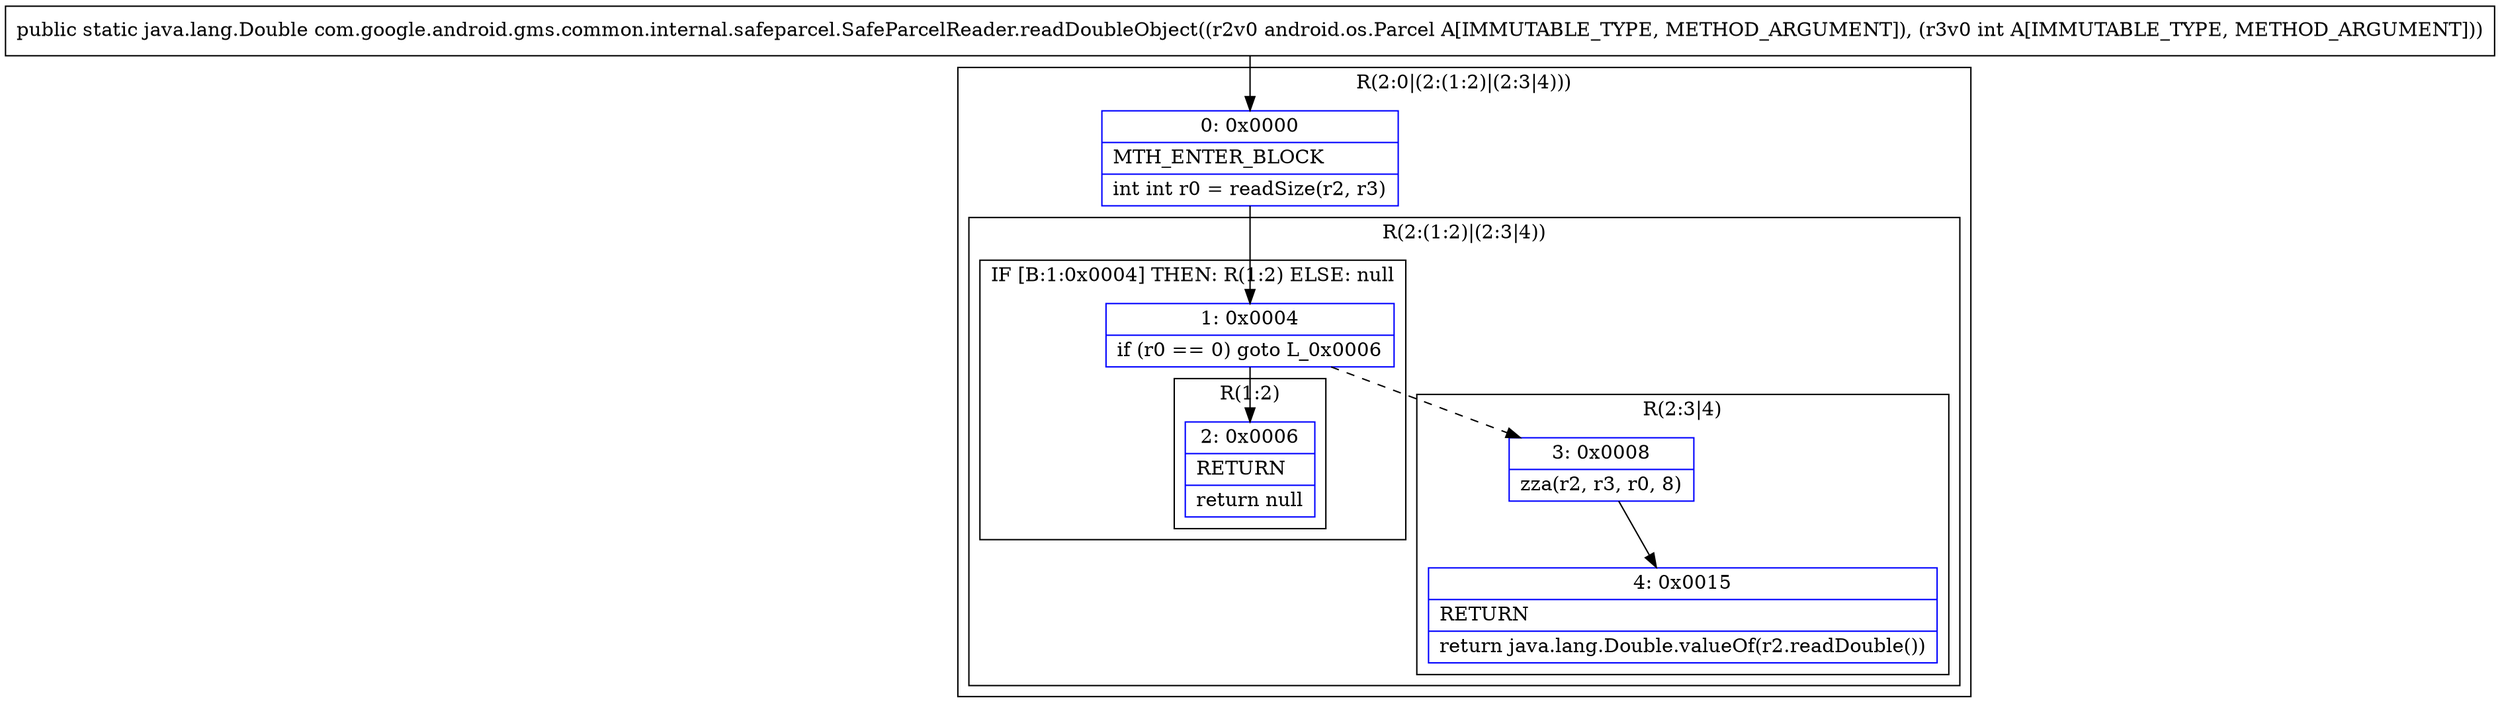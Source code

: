 digraph "CFG forcom.google.android.gms.common.internal.safeparcel.SafeParcelReader.readDoubleObject(Landroid\/os\/Parcel;I)Ljava\/lang\/Double;" {
subgraph cluster_Region_1637412577 {
label = "R(2:0|(2:(1:2)|(2:3|4)))";
node [shape=record,color=blue];
Node_0 [shape=record,label="{0\:\ 0x0000|MTH_ENTER_BLOCK\l|int int r0 = readSize(r2, r3)\l}"];
subgraph cluster_Region_52696476 {
label = "R(2:(1:2)|(2:3|4))";
node [shape=record,color=blue];
subgraph cluster_IfRegion_1559241905 {
label = "IF [B:1:0x0004] THEN: R(1:2) ELSE: null";
node [shape=record,color=blue];
Node_1 [shape=record,label="{1\:\ 0x0004|if (r0 == 0) goto L_0x0006\l}"];
subgraph cluster_Region_1248768067 {
label = "R(1:2)";
node [shape=record,color=blue];
Node_2 [shape=record,label="{2\:\ 0x0006|RETURN\l|return null\l}"];
}
}
subgraph cluster_Region_572547688 {
label = "R(2:3|4)";
node [shape=record,color=blue];
Node_3 [shape=record,label="{3\:\ 0x0008|zza(r2, r3, r0, 8)\l}"];
Node_4 [shape=record,label="{4\:\ 0x0015|RETURN\l|return java.lang.Double.valueOf(r2.readDouble())\l}"];
}
}
}
MethodNode[shape=record,label="{public static java.lang.Double com.google.android.gms.common.internal.safeparcel.SafeParcelReader.readDoubleObject((r2v0 android.os.Parcel A[IMMUTABLE_TYPE, METHOD_ARGUMENT]), (r3v0 int A[IMMUTABLE_TYPE, METHOD_ARGUMENT])) }"];
MethodNode -> Node_0;
Node_0 -> Node_1;
Node_1 -> Node_2;
Node_1 -> Node_3[style=dashed];
Node_3 -> Node_4;
}

